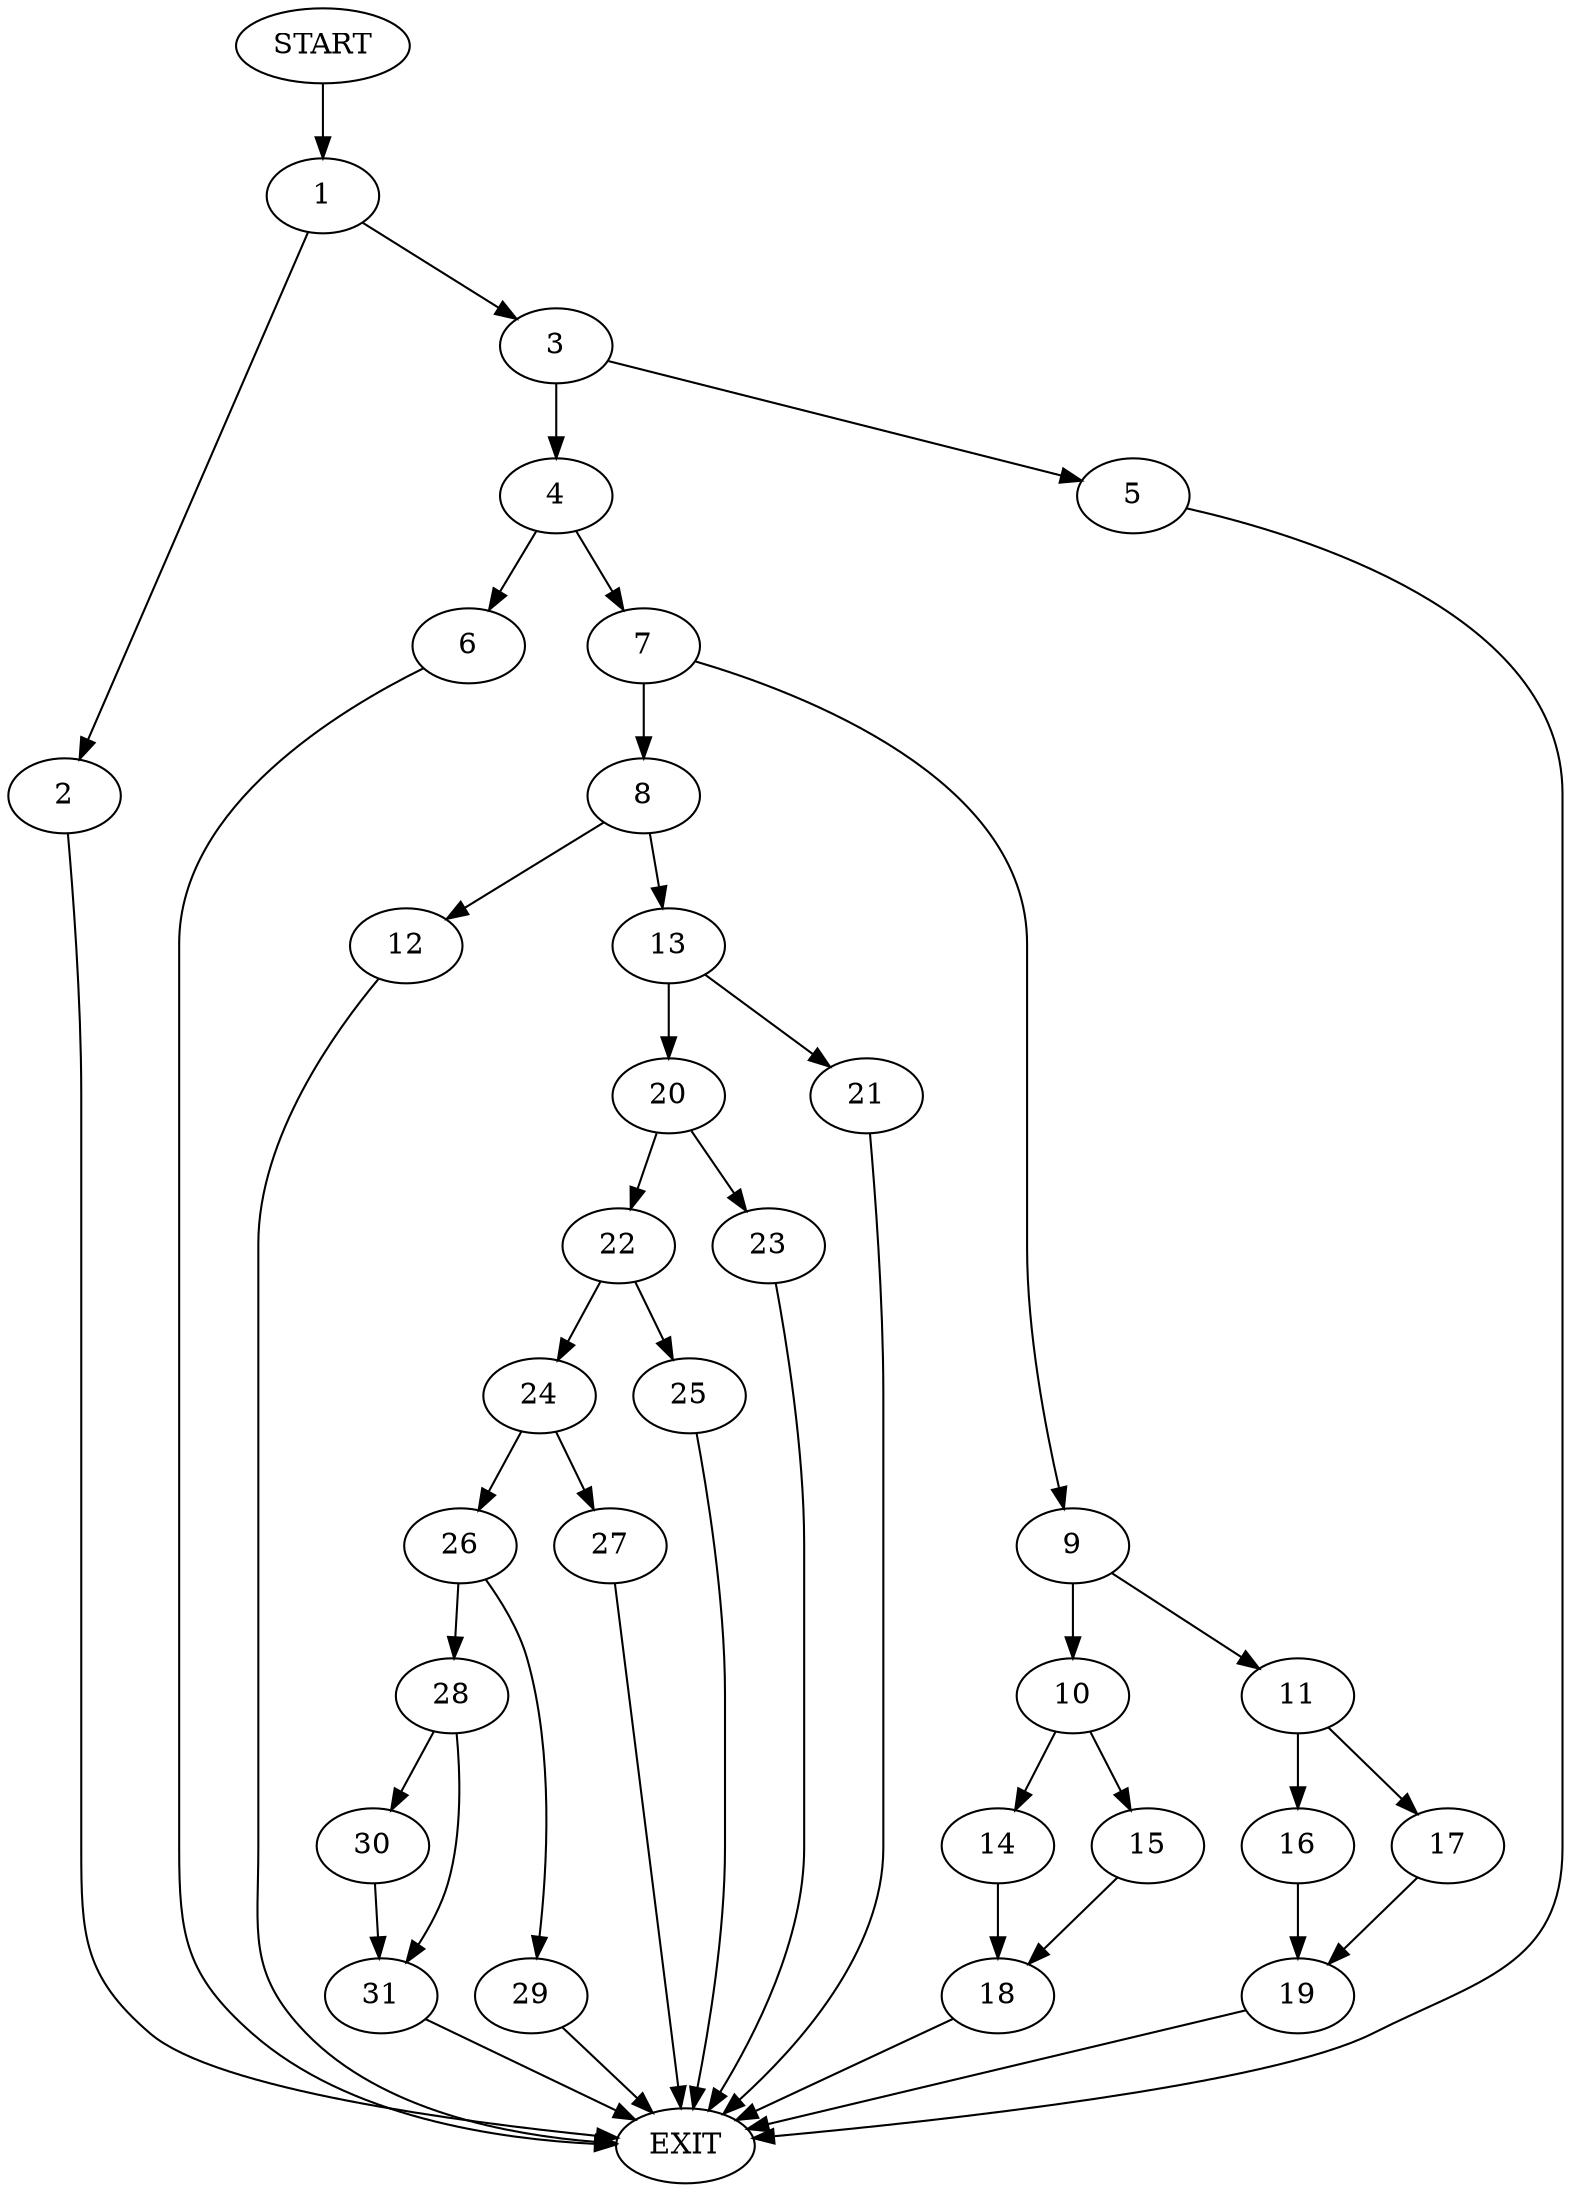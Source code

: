 digraph {
0 [label="START"]
32 [label="EXIT"]
0 -> 1
1 -> 2
1 -> 3
3 -> 4
3 -> 5
2 -> 32
4 -> 6
4 -> 7
5 -> 32
7 -> 8
7 -> 9
6 -> 32
9 -> 10
9 -> 11
8 -> 12
8 -> 13
10 -> 14
10 -> 15
11 -> 16
11 -> 17
14 -> 18
15 -> 18
18 -> 32
17 -> 19
16 -> 19
19 -> 32
13 -> 20
13 -> 21
12 -> 32
21 -> 32
20 -> 22
20 -> 23
22 -> 24
22 -> 25
23 -> 32
24 -> 26
24 -> 27
25 -> 32
27 -> 32
26 -> 28
26 -> 29
29 -> 32
28 -> 30
28 -> 31
30 -> 31
31 -> 32
}
